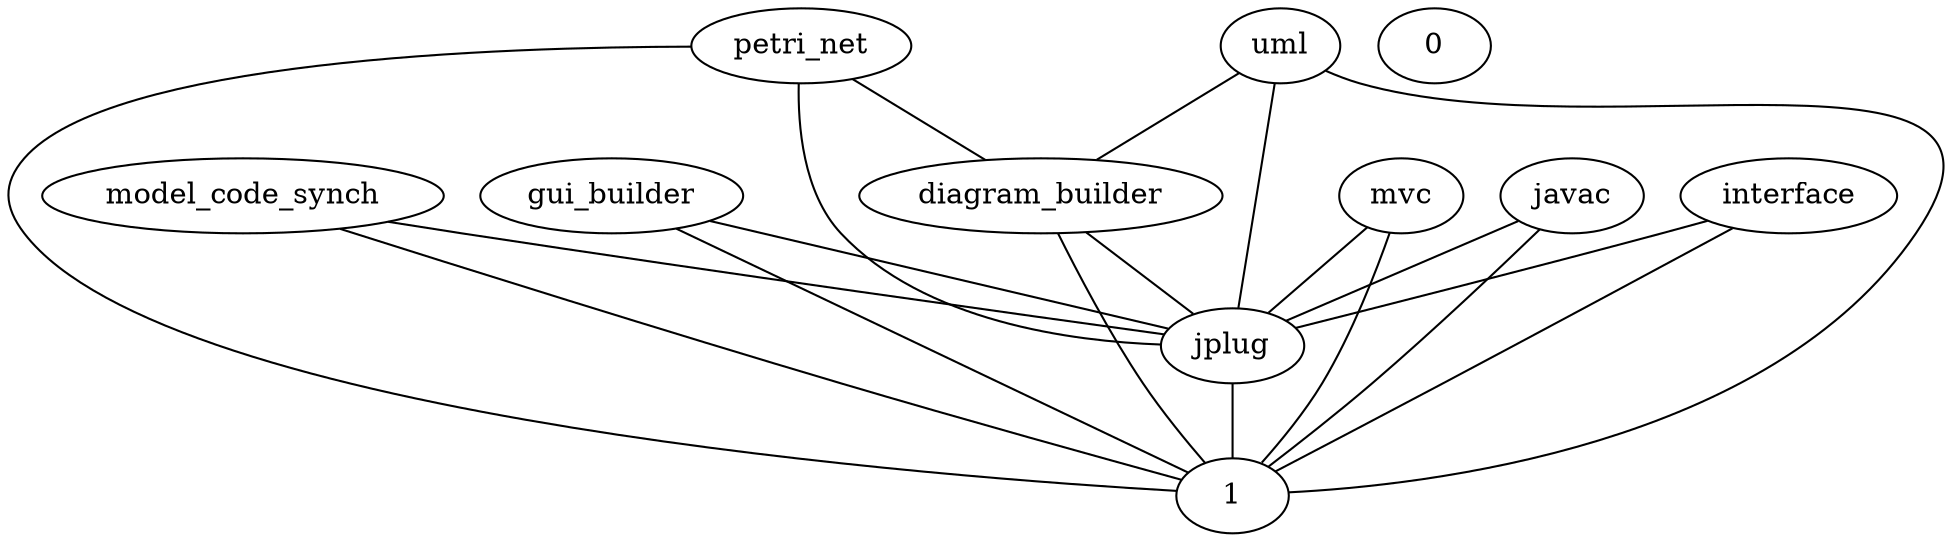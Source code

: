 graph G {
  petri_net;
  jplug;
  model_code_synch;
  gui_builder;
  diagram_builder;
  uml;
  0;
  mvc;
  javac;
  1;
  interface;
  interface -- jplug;
  gui_builder -- jplug;
  uml -- diagram_builder;
  model_code_synch -- jplug;
  jplug -- 1;
  petri_net -- diagram_builder;
  diagram_builder -- jplug;
  petri_net -- jplug;
  model_code_synch -- 1;
  gui_builder -- 1;
  diagram_builder -- 1;
  uml -- jplug;
  uml -- 1;
  mvc -- jplug;
  javac -- jplug;
  interface -- 1;
  petri_net -- 1;
  mvc -- 1;
  javac -- 1;
}
